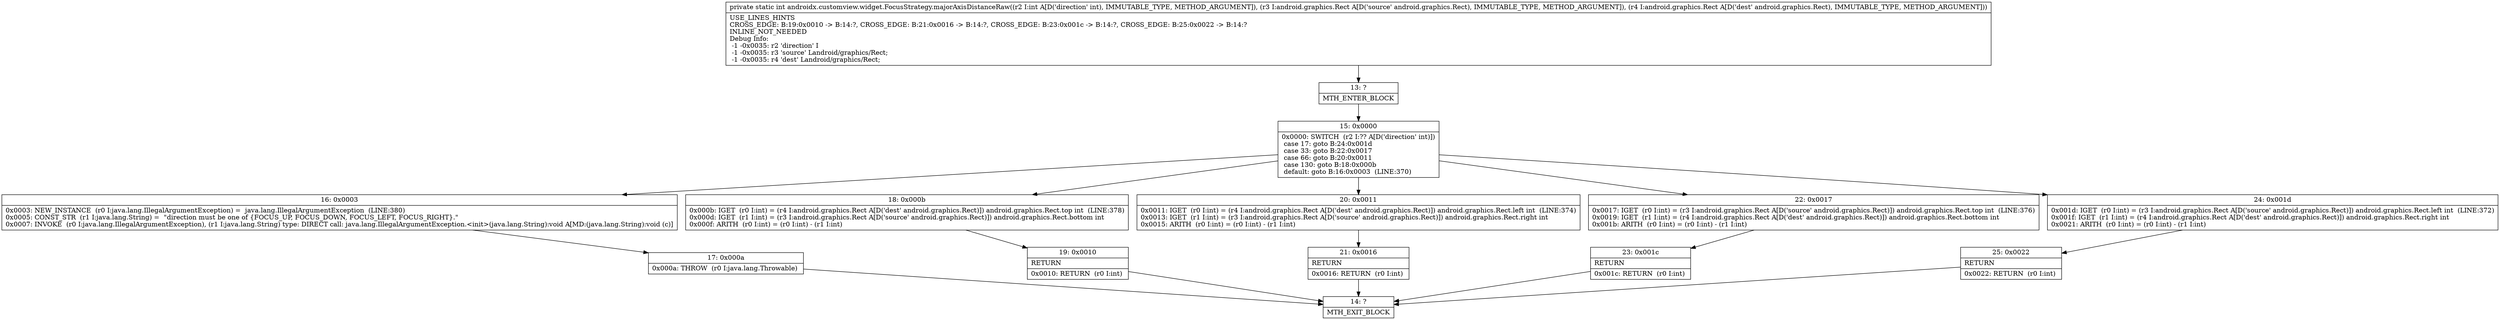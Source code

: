 digraph "CFG forandroidx.customview.widget.FocusStrategy.majorAxisDistanceRaw(ILandroid\/graphics\/Rect;Landroid\/graphics\/Rect;)I" {
Node_13 [shape=record,label="{13\:\ ?|MTH_ENTER_BLOCK\l}"];
Node_15 [shape=record,label="{15\:\ 0x0000|0x0000: SWITCH  (r2 I:?? A[D('direction' int)])\l case 17: goto B:24:0x001d\l case 33: goto B:22:0x0017\l case 66: goto B:20:0x0011\l case 130: goto B:18:0x000b\l default: goto B:16:0x0003  (LINE:370)\l}"];
Node_16 [shape=record,label="{16\:\ 0x0003|0x0003: NEW_INSTANCE  (r0 I:java.lang.IllegalArgumentException) =  java.lang.IllegalArgumentException  (LINE:380)\l0x0005: CONST_STR  (r1 I:java.lang.String) =  \"direction must be one of \{FOCUS_UP, FOCUS_DOWN, FOCUS_LEFT, FOCUS_RIGHT\}.\" \l0x0007: INVOKE  (r0 I:java.lang.IllegalArgumentException), (r1 I:java.lang.String) type: DIRECT call: java.lang.IllegalArgumentException.\<init\>(java.lang.String):void A[MD:(java.lang.String):void (c)]\l}"];
Node_17 [shape=record,label="{17\:\ 0x000a|0x000a: THROW  (r0 I:java.lang.Throwable) \l}"];
Node_14 [shape=record,label="{14\:\ ?|MTH_EXIT_BLOCK\l}"];
Node_18 [shape=record,label="{18\:\ 0x000b|0x000b: IGET  (r0 I:int) = (r4 I:android.graphics.Rect A[D('dest' android.graphics.Rect)]) android.graphics.Rect.top int  (LINE:378)\l0x000d: IGET  (r1 I:int) = (r3 I:android.graphics.Rect A[D('source' android.graphics.Rect)]) android.graphics.Rect.bottom int \l0x000f: ARITH  (r0 I:int) = (r0 I:int) \- (r1 I:int) \l}"];
Node_19 [shape=record,label="{19\:\ 0x0010|RETURN\l|0x0010: RETURN  (r0 I:int) \l}"];
Node_20 [shape=record,label="{20\:\ 0x0011|0x0011: IGET  (r0 I:int) = (r4 I:android.graphics.Rect A[D('dest' android.graphics.Rect)]) android.graphics.Rect.left int  (LINE:374)\l0x0013: IGET  (r1 I:int) = (r3 I:android.graphics.Rect A[D('source' android.graphics.Rect)]) android.graphics.Rect.right int \l0x0015: ARITH  (r0 I:int) = (r0 I:int) \- (r1 I:int) \l}"];
Node_21 [shape=record,label="{21\:\ 0x0016|RETURN\l|0x0016: RETURN  (r0 I:int) \l}"];
Node_22 [shape=record,label="{22\:\ 0x0017|0x0017: IGET  (r0 I:int) = (r3 I:android.graphics.Rect A[D('source' android.graphics.Rect)]) android.graphics.Rect.top int  (LINE:376)\l0x0019: IGET  (r1 I:int) = (r4 I:android.graphics.Rect A[D('dest' android.graphics.Rect)]) android.graphics.Rect.bottom int \l0x001b: ARITH  (r0 I:int) = (r0 I:int) \- (r1 I:int) \l}"];
Node_23 [shape=record,label="{23\:\ 0x001c|RETURN\l|0x001c: RETURN  (r0 I:int) \l}"];
Node_24 [shape=record,label="{24\:\ 0x001d|0x001d: IGET  (r0 I:int) = (r3 I:android.graphics.Rect A[D('source' android.graphics.Rect)]) android.graphics.Rect.left int  (LINE:372)\l0x001f: IGET  (r1 I:int) = (r4 I:android.graphics.Rect A[D('dest' android.graphics.Rect)]) android.graphics.Rect.right int \l0x0021: ARITH  (r0 I:int) = (r0 I:int) \- (r1 I:int) \l}"];
Node_25 [shape=record,label="{25\:\ 0x0022|RETURN\l|0x0022: RETURN  (r0 I:int) \l}"];
MethodNode[shape=record,label="{private static int androidx.customview.widget.FocusStrategy.majorAxisDistanceRaw((r2 I:int A[D('direction' int), IMMUTABLE_TYPE, METHOD_ARGUMENT]), (r3 I:android.graphics.Rect A[D('source' android.graphics.Rect), IMMUTABLE_TYPE, METHOD_ARGUMENT]), (r4 I:android.graphics.Rect A[D('dest' android.graphics.Rect), IMMUTABLE_TYPE, METHOD_ARGUMENT]))  | USE_LINES_HINTS\lCROSS_EDGE: B:19:0x0010 \-\> B:14:?, CROSS_EDGE: B:21:0x0016 \-\> B:14:?, CROSS_EDGE: B:23:0x001c \-\> B:14:?, CROSS_EDGE: B:25:0x0022 \-\> B:14:?\lINLINE_NOT_NEEDED\lDebug Info:\l  \-1 \-0x0035: r2 'direction' I\l  \-1 \-0x0035: r3 'source' Landroid\/graphics\/Rect;\l  \-1 \-0x0035: r4 'dest' Landroid\/graphics\/Rect;\l}"];
MethodNode -> Node_13;Node_13 -> Node_15;
Node_15 -> Node_16;
Node_15 -> Node_18;
Node_15 -> Node_20;
Node_15 -> Node_22;
Node_15 -> Node_24;
Node_16 -> Node_17;
Node_17 -> Node_14;
Node_18 -> Node_19;
Node_19 -> Node_14;
Node_20 -> Node_21;
Node_21 -> Node_14;
Node_22 -> Node_23;
Node_23 -> Node_14;
Node_24 -> Node_25;
Node_25 -> Node_14;
}

